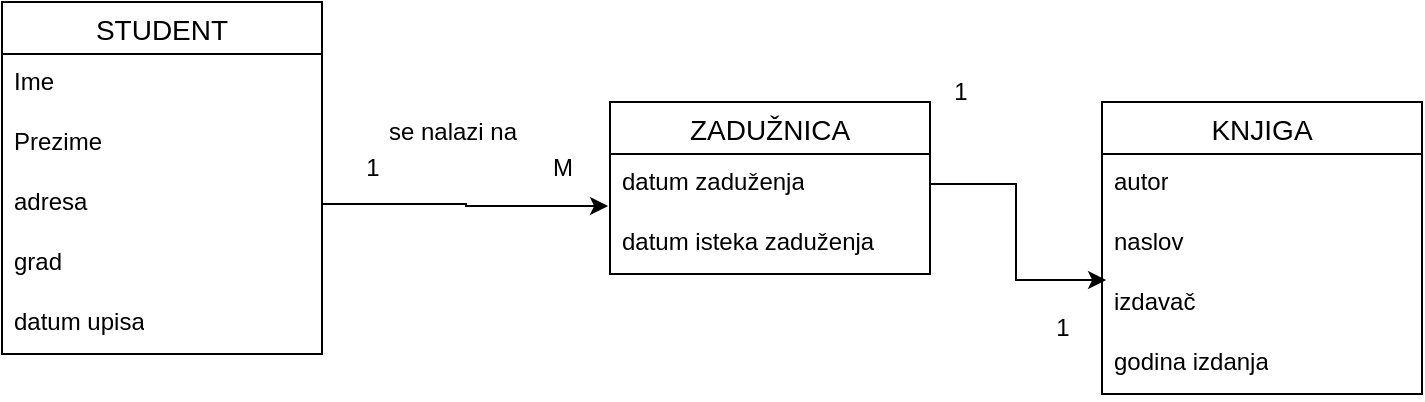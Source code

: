 <mxfile version="21.3.7" type="github">
  <diagram name="Page-1" id="-iW71ZBSjgYBCsvkl77E">
    <mxGraphModel dx="808" dy="439" grid="1" gridSize="10" guides="1" tooltips="1" connect="1" arrows="1" fold="1" page="1" pageScale="1" pageWidth="827" pageHeight="1169" math="0" shadow="0">
      <root>
        <mxCell id="0" />
        <mxCell id="1" parent="0" />
        <mxCell id="FOrIdVDvOPzBOBrD9V0Q-1" value="STUDENT" style="swimlane;fontStyle=0;childLayout=stackLayout;horizontal=1;startSize=26;horizontalStack=0;resizeParent=1;resizeParentMax=0;resizeLast=0;collapsible=1;marginBottom=0;align=center;fontSize=14;" vertex="1" parent="1">
          <mxGeometry x="30" y="60" width="160" height="176" as="geometry" />
        </mxCell>
        <mxCell id="FOrIdVDvOPzBOBrD9V0Q-2" value="Ime" style="text;strokeColor=none;fillColor=none;spacingLeft=4;spacingRight=4;overflow=hidden;rotatable=0;points=[[0,0.5],[1,0.5]];portConstraint=eastwest;fontSize=12;whiteSpace=wrap;html=1;" vertex="1" parent="FOrIdVDvOPzBOBrD9V0Q-1">
          <mxGeometry y="26" width="160" height="30" as="geometry" />
        </mxCell>
        <mxCell id="FOrIdVDvOPzBOBrD9V0Q-3" value="Prezime" style="text;strokeColor=none;fillColor=none;spacingLeft=4;spacingRight=4;overflow=hidden;rotatable=0;points=[[0,0.5],[1,0.5]];portConstraint=eastwest;fontSize=12;whiteSpace=wrap;html=1;" vertex="1" parent="FOrIdVDvOPzBOBrD9V0Q-1">
          <mxGeometry y="56" width="160" height="30" as="geometry" />
        </mxCell>
        <mxCell id="FOrIdVDvOPzBOBrD9V0Q-4" value="adresa" style="text;strokeColor=none;fillColor=none;spacingLeft=4;spacingRight=4;overflow=hidden;rotatable=0;points=[[0,0.5],[1,0.5]];portConstraint=eastwest;fontSize=12;whiteSpace=wrap;html=1;" vertex="1" parent="FOrIdVDvOPzBOBrD9V0Q-1">
          <mxGeometry y="86" width="160" height="30" as="geometry" />
        </mxCell>
        <mxCell id="FOrIdVDvOPzBOBrD9V0Q-5" value="grad" style="text;strokeColor=none;fillColor=none;spacingLeft=4;spacingRight=4;overflow=hidden;rotatable=0;points=[[0,0.5],[1,0.5]];portConstraint=eastwest;fontSize=12;whiteSpace=wrap;html=1;" vertex="1" parent="FOrIdVDvOPzBOBrD9V0Q-1">
          <mxGeometry y="116" width="160" height="30" as="geometry" />
        </mxCell>
        <mxCell id="FOrIdVDvOPzBOBrD9V0Q-6" value="datum upisa" style="text;strokeColor=none;fillColor=none;spacingLeft=4;spacingRight=4;overflow=hidden;rotatable=0;points=[[0,0.5],[1,0.5]];portConstraint=eastwest;fontSize=12;whiteSpace=wrap;html=1;" vertex="1" parent="FOrIdVDvOPzBOBrD9V0Q-1">
          <mxGeometry y="146" width="160" height="30" as="geometry" />
        </mxCell>
        <mxCell id="FOrIdVDvOPzBOBrD9V0Q-7" value="KNJIGA" style="swimlane;fontStyle=0;childLayout=stackLayout;horizontal=1;startSize=26;horizontalStack=0;resizeParent=1;resizeParentMax=0;resizeLast=0;collapsible=1;marginBottom=0;align=center;fontSize=14;" vertex="1" parent="1">
          <mxGeometry x="580" y="110" width="160" height="146" as="geometry" />
        </mxCell>
        <mxCell id="FOrIdVDvOPzBOBrD9V0Q-8" value="autor" style="text;strokeColor=none;fillColor=none;spacingLeft=4;spacingRight=4;overflow=hidden;rotatable=0;points=[[0,0.5],[1,0.5]];portConstraint=eastwest;fontSize=12;whiteSpace=wrap;html=1;" vertex="1" parent="FOrIdVDvOPzBOBrD9V0Q-7">
          <mxGeometry y="26" width="160" height="30" as="geometry" />
        </mxCell>
        <mxCell id="FOrIdVDvOPzBOBrD9V0Q-9" value="naslov" style="text;strokeColor=none;fillColor=none;spacingLeft=4;spacingRight=4;overflow=hidden;rotatable=0;points=[[0,0.5],[1,0.5]];portConstraint=eastwest;fontSize=12;whiteSpace=wrap;html=1;" vertex="1" parent="FOrIdVDvOPzBOBrD9V0Q-7">
          <mxGeometry y="56" width="160" height="30" as="geometry" />
        </mxCell>
        <mxCell id="FOrIdVDvOPzBOBrD9V0Q-10" value="izdavač" style="text;strokeColor=none;fillColor=none;spacingLeft=4;spacingRight=4;overflow=hidden;rotatable=0;points=[[0,0.5],[1,0.5]];portConstraint=eastwest;fontSize=12;whiteSpace=wrap;html=1;" vertex="1" parent="FOrIdVDvOPzBOBrD9V0Q-7">
          <mxGeometry y="86" width="160" height="30" as="geometry" />
        </mxCell>
        <mxCell id="FOrIdVDvOPzBOBrD9V0Q-11" value="godina izdanja" style="text;strokeColor=none;fillColor=none;spacingLeft=4;spacingRight=4;overflow=hidden;rotatable=0;points=[[0,0.5],[1,0.5]];portConstraint=eastwest;fontSize=12;whiteSpace=wrap;html=1;" vertex="1" parent="FOrIdVDvOPzBOBrD9V0Q-7">
          <mxGeometry y="116" width="160" height="30" as="geometry" />
        </mxCell>
        <mxCell id="FOrIdVDvOPzBOBrD9V0Q-17" value="ZADUŽNICA" style="swimlane;fontStyle=0;childLayout=stackLayout;horizontal=1;startSize=26;horizontalStack=0;resizeParent=1;resizeParentMax=0;resizeLast=0;collapsible=1;marginBottom=0;align=center;fontSize=14;" vertex="1" parent="1">
          <mxGeometry x="334" y="110" width="160" height="86" as="geometry" />
        </mxCell>
        <mxCell id="FOrIdVDvOPzBOBrD9V0Q-18" value="datum zaduženja" style="text;strokeColor=none;fillColor=none;spacingLeft=4;spacingRight=4;overflow=hidden;rotatable=0;points=[[0,0.5],[1,0.5]];portConstraint=eastwest;fontSize=12;whiteSpace=wrap;html=1;" vertex="1" parent="FOrIdVDvOPzBOBrD9V0Q-17">
          <mxGeometry y="26" width="160" height="30" as="geometry" />
        </mxCell>
        <mxCell id="FOrIdVDvOPzBOBrD9V0Q-19" value="datum isteka zaduženja" style="text;strokeColor=none;fillColor=none;spacingLeft=4;spacingRight=4;overflow=hidden;rotatable=0;points=[[0,0.5],[1,0.5]];portConstraint=eastwest;fontSize=12;whiteSpace=wrap;html=1;" vertex="1" parent="FOrIdVDvOPzBOBrD9V0Q-17">
          <mxGeometry y="56" width="160" height="30" as="geometry" />
        </mxCell>
        <mxCell id="FOrIdVDvOPzBOBrD9V0Q-22" style="edgeStyle=orthogonalEdgeStyle;rounded=0;orthogonalLoop=1;jettySize=auto;html=1;entryX=-0.006;entryY=0.867;entryDx=0;entryDy=0;entryPerimeter=0;" edge="1" parent="1" source="FOrIdVDvOPzBOBrD9V0Q-4" target="FOrIdVDvOPzBOBrD9V0Q-18">
          <mxGeometry relative="1" as="geometry" />
        </mxCell>
        <mxCell id="FOrIdVDvOPzBOBrD9V0Q-23" style="edgeStyle=orthogonalEdgeStyle;rounded=0;orthogonalLoop=1;jettySize=auto;html=1;entryX=0.013;entryY=0.1;entryDx=0;entryDy=0;entryPerimeter=0;" edge="1" parent="1" source="FOrIdVDvOPzBOBrD9V0Q-18" target="FOrIdVDvOPzBOBrD9V0Q-10">
          <mxGeometry relative="1" as="geometry">
            <mxPoint x="570" y="200" as="targetPoint" />
          </mxGeometry>
        </mxCell>
        <mxCell id="FOrIdVDvOPzBOBrD9V0Q-24" value="se nalazi na" style="text;html=1;align=center;verticalAlign=middle;resizable=0;points=[];autosize=1;strokeColor=none;fillColor=none;" vertex="1" parent="1">
          <mxGeometry x="210" y="110" width="90" height="30" as="geometry" />
        </mxCell>
        <mxCell id="FOrIdVDvOPzBOBrD9V0Q-25" value="M" style="text;html=1;align=center;verticalAlign=middle;resizable=0;points=[];autosize=1;strokeColor=none;fillColor=none;" vertex="1" parent="1">
          <mxGeometry x="295" y="128" width="30" height="30" as="geometry" />
        </mxCell>
        <mxCell id="FOrIdVDvOPzBOBrD9V0Q-26" value="1" style="text;html=1;align=center;verticalAlign=middle;resizable=0;points=[];autosize=1;strokeColor=none;fillColor=none;" vertex="1" parent="1">
          <mxGeometry x="200" y="128" width="30" height="30" as="geometry" />
        </mxCell>
        <mxCell id="FOrIdVDvOPzBOBrD9V0Q-27" value="1" style="text;html=1;align=center;verticalAlign=middle;resizable=0;points=[];autosize=1;strokeColor=none;fillColor=none;" vertex="1" parent="1">
          <mxGeometry x="545" y="208" width="30" height="30" as="geometry" />
        </mxCell>
        <mxCell id="FOrIdVDvOPzBOBrD9V0Q-28" value="1" style="text;html=1;align=center;verticalAlign=middle;resizable=0;points=[];autosize=1;strokeColor=none;fillColor=none;" vertex="1" parent="1">
          <mxGeometry x="494" y="90" width="30" height="30" as="geometry" />
        </mxCell>
      </root>
    </mxGraphModel>
  </diagram>
</mxfile>
